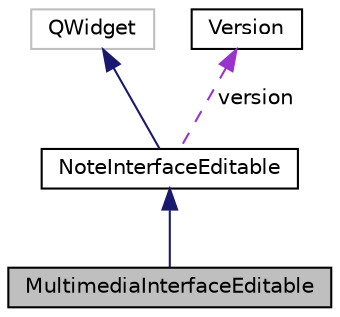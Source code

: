 digraph "MultimediaInterfaceEditable"
{
  edge [fontname="Helvetica",fontsize="10",labelfontname="Helvetica",labelfontsize="10"];
  node [fontname="Helvetica",fontsize="10",shape=record];
  Node1 [label="MultimediaInterfaceEditable",height=0.2,width=0.4,color="black", fillcolor="grey75", style="filled", fontcolor="black"];
  Node2 -> Node1 [dir="back",color="midnightblue",fontsize="10",style="solid",fontname="Helvetica"];
  Node2 [label="NoteInterfaceEditable",height=0.2,width=0.4,color="black", fillcolor="white", style="filled",URL="$classNoteInterfaceEditable.html"];
  Node3 -> Node2 [dir="back",color="midnightblue",fontsize="10",style="solid",fontname="Helvetica"];
  Node3 [label="QWidget",height=0.2,width=0.4,color="grey75", fillcolor="white", style="filled"];
  Node4 -> Node2 [dir="back",color="darkorchid3",fontsize="10",style="dashed",label=" version" ,fontname="Helvetica"];
  Node4 [label="Version",height=0.2,width=0.4,color="black", fillcolor="white", style="filled",URL="$classVersion.html"];
}

